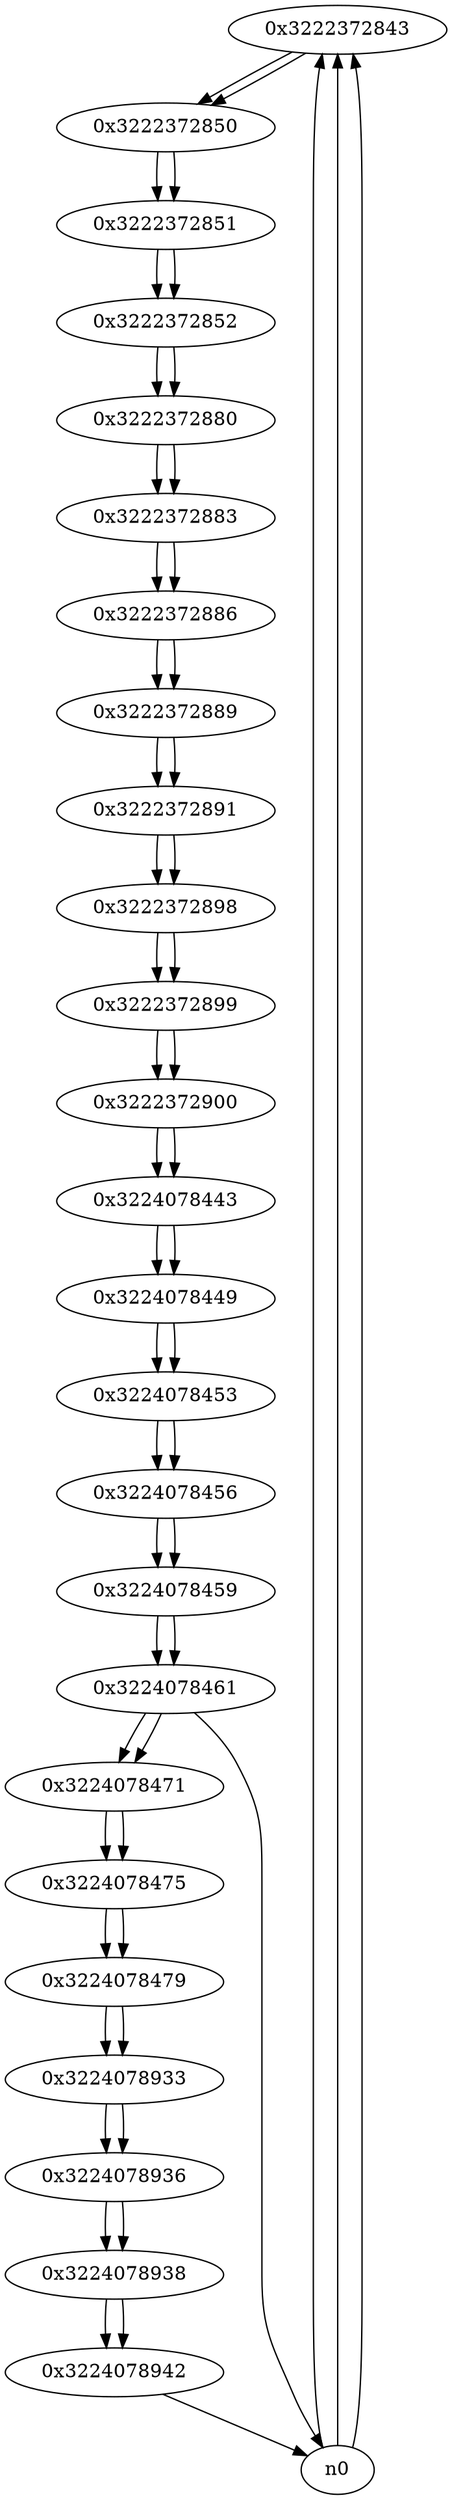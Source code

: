 digraph G{
/* nodes */
  n1 [label="0x3222372843"]
  n2 [label="0x3222372850"]
  n3 [label="0x3222372851"]
  n4 [label="0x3222372852"]
  n5 [label="0x3222372880"]
  n6 [label="0x3222372883"]
  n7 [label="0x3222372886"]
  n8 [label="0x3222372889"]
  n9 [label="0x3222372891"]
  n10 [label="0x3222372898"]
  n11 [label="0x3222372899"]
  n12 [label="0x3222372900"]
  n13 [label="0x3224078443"]
  n14 [label="0x3224078449"]
  n15 [label="0x3224078453"]
  n16 [label="0x3224078456"]
  n17 [label="0x3224078459"]
  n18 [label="0x3224078461"]
  n19 [label="0x3224078471"]
  n20 [label="0x3224078475"]
  n21 [label="0x3224078479"]
  n22 [label="0x3224078933"]
  n23 [label="0x3224078936"]
  n24 [label="0x3224078938"]
  n25 [label="0x3224078942"]
/* edges */
n1 -> n2;
n0 -> n1;
n0 -> n1;
n0 -> n1;
n2 -> n3;
n1 -> n2;
n3 -> n4;
n2 -> n3;
n4 -> n5;
n3 -> n4;
n5 -> n6;
n4 -> n5;
n6 -> n7;
n5 -> n6;
n7 -> n8;
n6 -> n7;
n8 -> n9;
n7 -> n8;
n9 -> n10;
n8 -> n9;
n10 -> n11;
n9 -> n10;
n11 -> n12;
n10 -> n11;
n12 -> n13;
n11 -> n12;
n13 -> n14;
n12 -> n13;
n14 -> n15;
n13 -> n14;
n15 -> n16;
n14 -> n15;
n16 -> n17;
n15 -> n16;
n17 -> n18;
n16 -> n17;
n18 -> n19;
n18 -> n0;
n17 -> n18;
n19 -> n20;
n18 -> n19;
n20 -> n21;
n19 -> n20;
n21 -> n22;
n20 -> n21;
n22 -> n23;
n21 -> n22;
n23 -> n24;
n22 -> n23;
n24 -> n25;
n23 -> n24;
n25 -> n0;
n24 -> n25;
}
